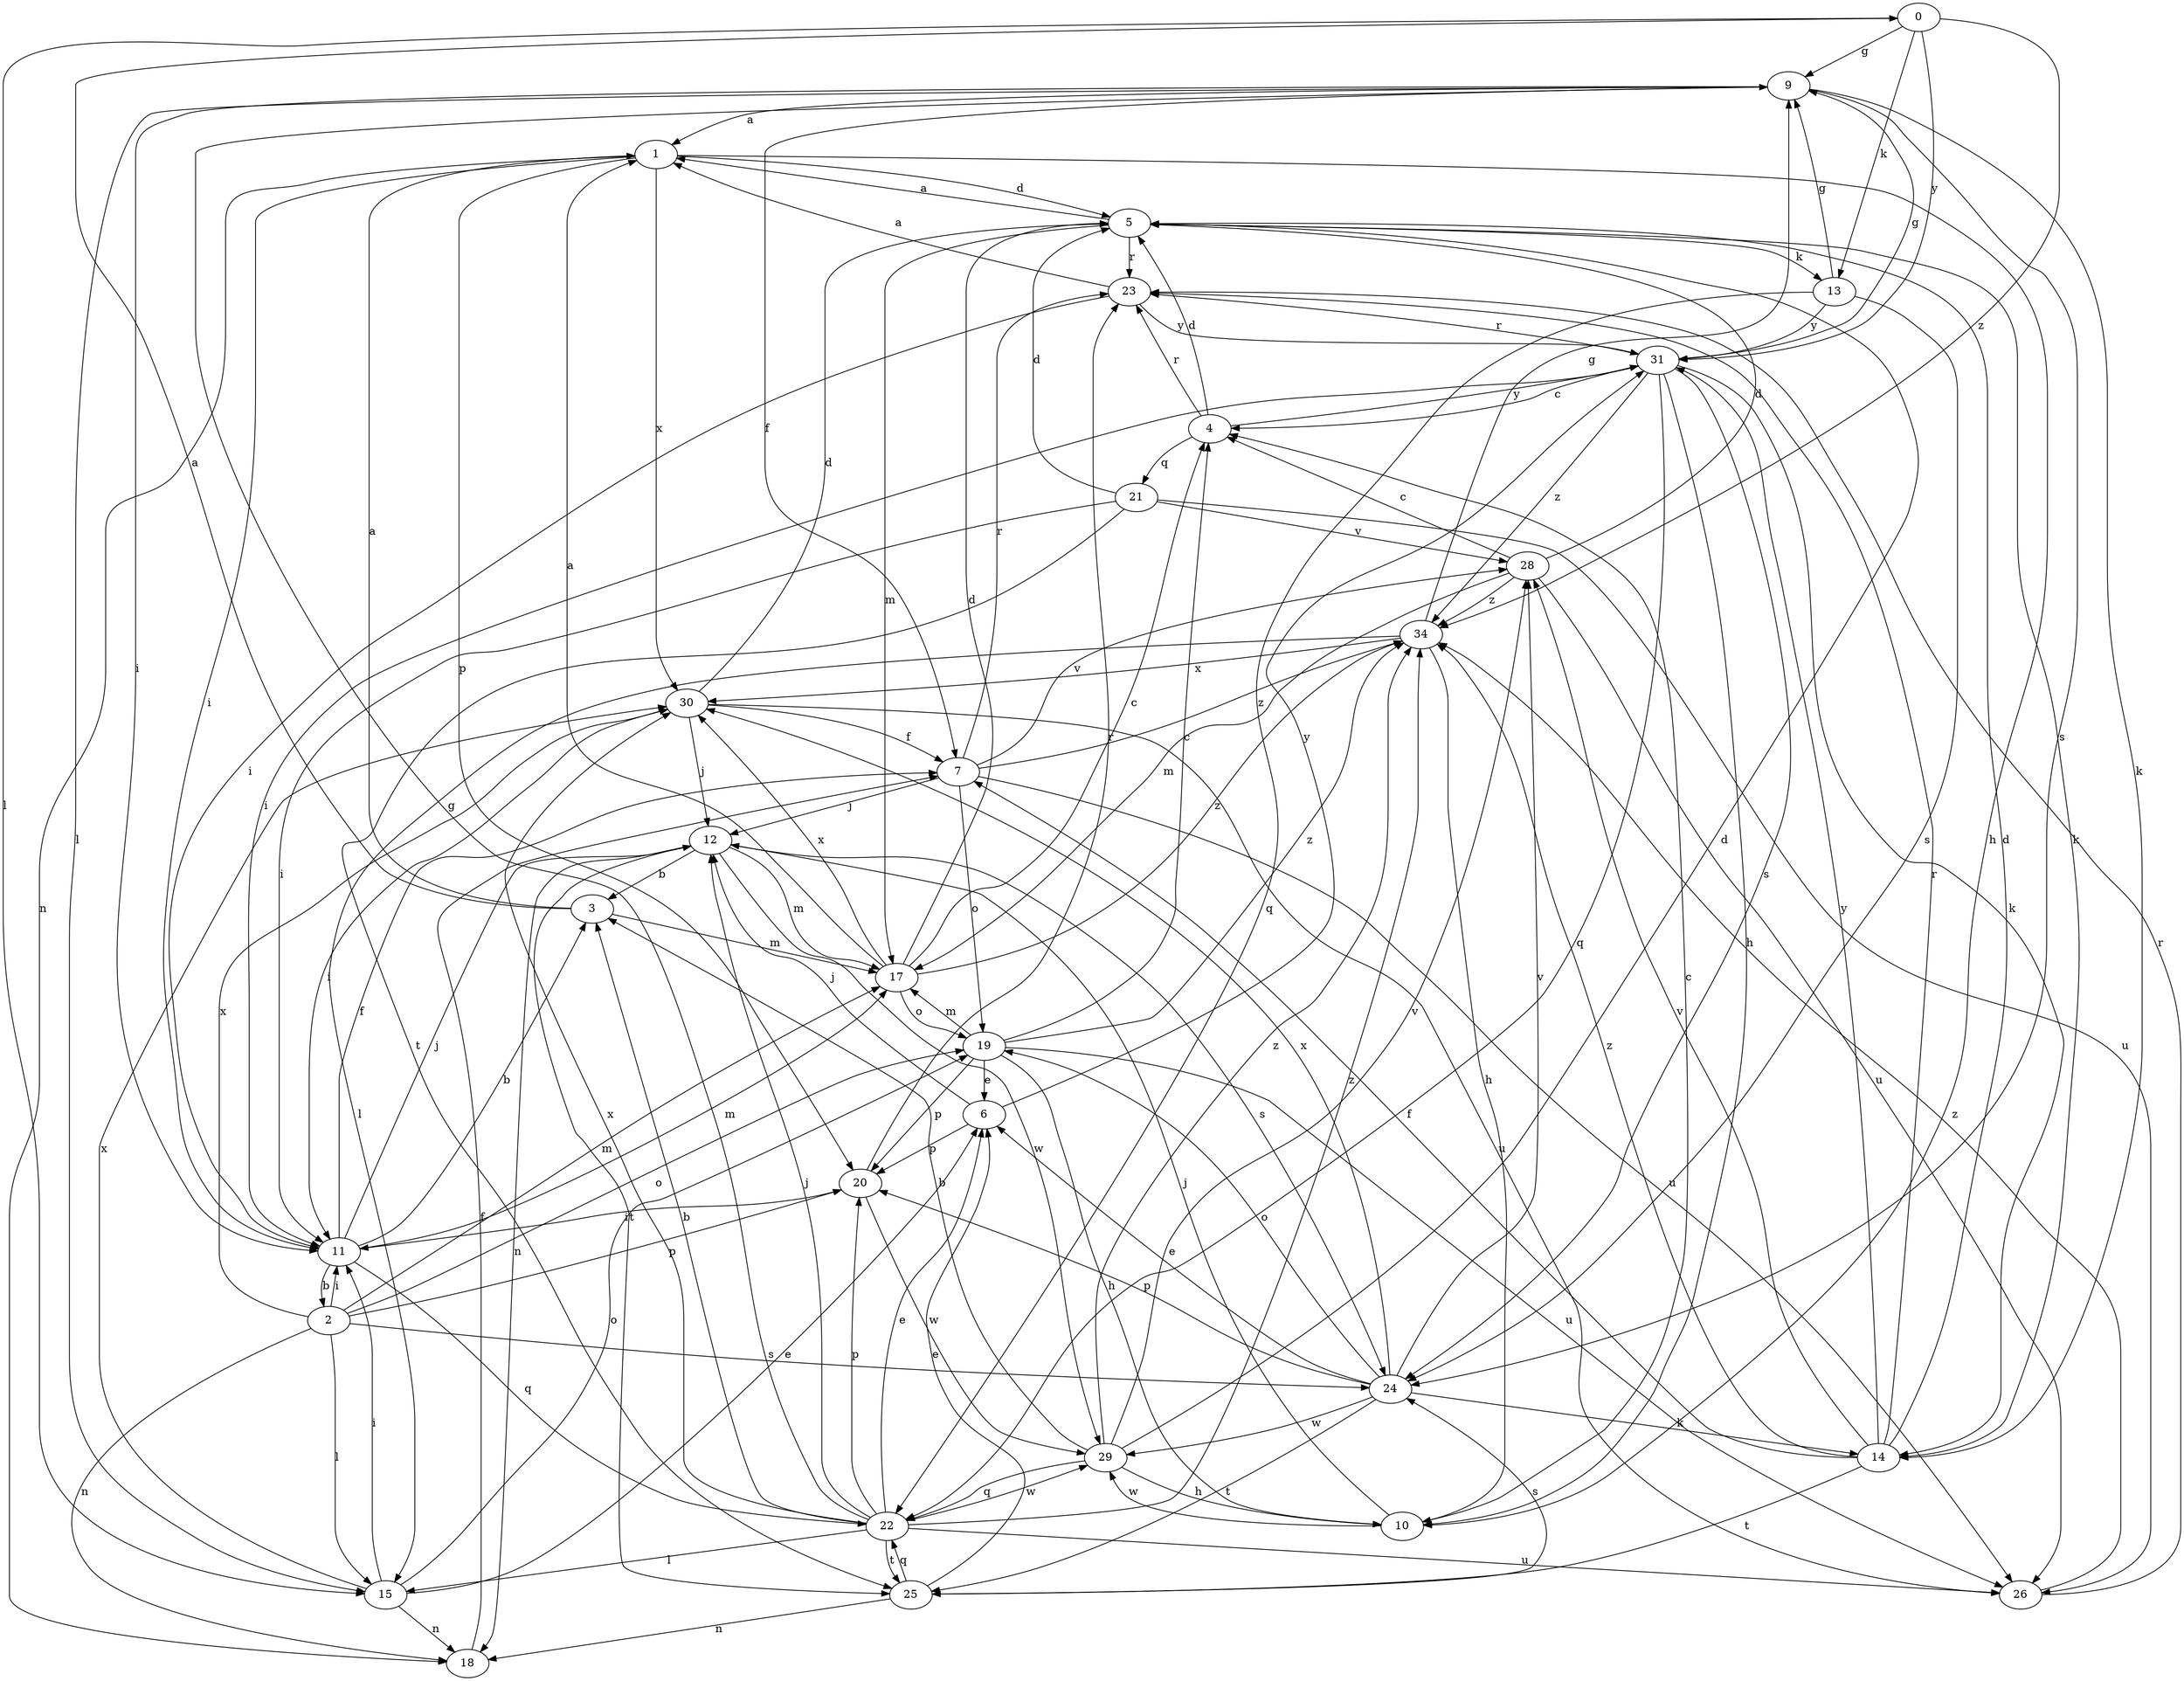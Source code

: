 strict digraph  {
0;
1;
2;
3;
4;
5;
6;
7;
9;
10;
11;
12;
13;
14;
15;
17;
18;
19;
20;
21;
22;
23;
24;
25;
26;
28;
29;
30;
31;
34;
0 -> 9  [label=g];
0 -> 13  [label=k];
0 -> 15  [label=l];
0 -> 31  [label=y];
0 -> 34  [label=z];
1 -> 5  [label=d];
1 -> 10  [label=h];
1 -> 11  [label=i];
1 -> 18  [label=n];
1 -> 20  [label=p];
1 -> 30  [label=x];
2 -> 11  [label=i];
2 -> 15  [label=l];
2 -> 17  [label=m];
2 -> 18  [label=n];
2 -> 19  [label=o];
2 -> 20  [label=p];
2 -> 24  [label=s];
2 -> 30  [label=x];
3 -> 0  [label=a];
3 -> 1  [label=a];
3 -> 17  [label=m];
4 -> 5  [label=d];
4 -> 21  [label=q];
4 -> 23  [label=r];
4 -> 31  [label=y];
5 -> 1  [label=a];
5 -> 13  [label=k];
5 -> 14  [label=k];
5 -> 17  [label=m];
5 -> 23  [label=r];
6 -> 12  [label=j];
6 -> 20  [label=p];
6 -> 31  [label=y];
7 -> 12  [label=j];
7 -> 19  [label=o];
7 -> 23  [label=r];
7 -> 26  [label=u];
7 -> 28  [label=v];
7 -> 34  [label=z];
9 -> 1  [label=a];
9 -> 7  [label=f];
9 -> 11  [label=i];
9 -> 14  [label=k];
9 -> 15  [label=l];
9 -> 24  [label=s];
10 -> 4  [label=c];
10 -> 12  [label=j];
10 -> 29  [label=w];
11 -> 2  [label=b];
11 -> 3  [label=b];
11 -> 7  [label=f];
11 -> 12  [label=j];
11 -> 17  [label=m];
11 -> 22  [label=q];
12 -> 3  [label=b];
12 -> 17  [label=m];
12 -> 18  [label=n];
12 -> 24  [label=s];
12 -> 25  [label=t];
12 -> 29  [label=w];
13 -> 9  [label=g];
13 -> 22  [label=q];
13 -> 24  [label=s];
13 -> 31  [label=y];
14 -> 5  [label=d];
14 -> 7  [label=f];
14 -> 23  [label=r];
14 -> 25  [label=t];
14 -> 28  [label=v];
14 -> 31  [label=y];
14 -> 34  [label=z];
15 -> 6  [label=e];
15 -> 11  [label=i];
15 -> 18  [label=n];
15 -> 19  [label=o];
15 -> 30  [label=x];
17 -> 1  [label=a];
17 -> 4  [label=c];
17 -> 5  [label=d];
17 -> 19  [label=o];
17 -> 30  [label=x];
17 -> 34  [label=z];
18 -> 7  [label=f];
19 -> 4  [label=c];
19 -> 6  [label=e];
19 -> 10  [label=h];
19 -> 17  [label=m];
19 -> 20  [label=p];
19 -> 26  [label=u];
19 -> 34  [label=z];
20 -> 11  [label=i];
20 -> 23  [label=r];
20 -> 29  [label=w];
21 -> 5  [label=d];
21 -> 11  [label=i];
21 -> 25  [label=t];
21 -> 26  [label=u];
21 -> 28  [label=v];
22 -> 3  [label=b];
22 -> 6  [label=e];
22 -> 9  [label=g];
22 -> 12  [label=j];
22 -> 15  [label=l];
22 -> 20  [label=p];
22 -> 25  [label=t];
22 -> 26  [label=u];
22 -> 29  [label=w];
22 -> 30  [label=x];
22 -> 34  [label=z];
23 -> 1  [label=a];
23 -> 11  [label=i];
23 -> 31  [label=y];
24 -> 6  [label=e];
24 -> 14  [label=k];
24 -> 19  [label=o];
24 -> 20  [label=p];
24 -> 25  [label=t];
24 -> 28  [label=v];
24 -> 29  [label=w];
24 -> 30  [label=x];
25 -> 6  [label=e];
25 -> 18  [label=n];
25 -> 22  [label=q];
25 -> 24  [label=s];
26 -> 23  [label=r];
26 -> 34  [label=z];
28 -> 4  [label=c];
28 -> 5  [label=d];
28 -> 17  [label=m];
28 -> 26  [label=u];
28 -> 34  [label=z];
29 -> 3  [label=b];
29 -> 5  [label=d];
29 -> 10  [label=h];
29 -> 22  [label=q];
29 -> 28  [label=v];
29 -> 34  [label=z];
30 -> 5  [label=d];
30 -> 7  [label=f];
30 -> 11  [label=i];
30 -> 12  [label=j];
30 -> 26  [label=u];
31 -> 4  [label=c];
31 -> 9  [label=g];
31 -> 10  [label=h];
31 -> 11  [label=i];
31 -> 14  [label=k];
31 -> 22  [label=q];
31 -> 23  [label=r];
31 -> 24  [label=s];
31 -> 34  [label=z];
34 -> 9  [label=g];
34 -> 10  [label=h];
34 -> 15  [label=l];
34 -> 30  [label=x];
}
